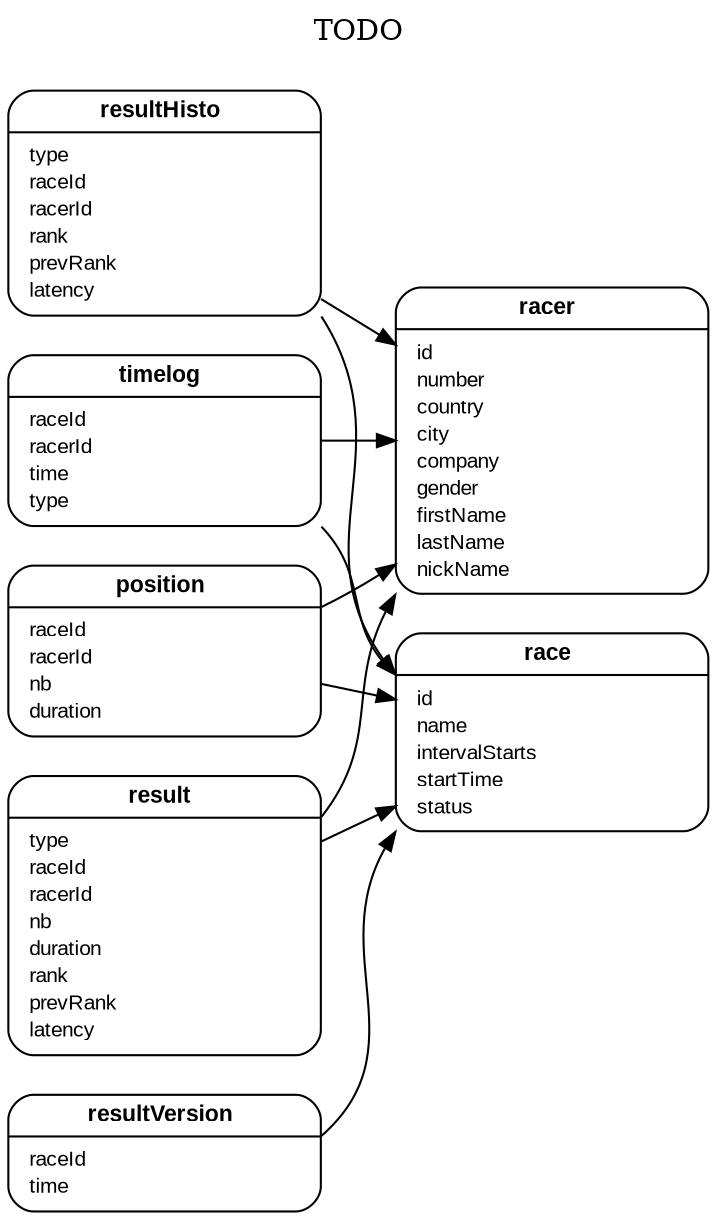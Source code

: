 digraph schema {
rankdir=LR
labelloc=t
node [
shape=Mrecord
fontsize=10
fontname="Arial"
]
edge [
arrowsize=0.9
]

label="TODO\n\n"


racer [
label=<
<table border="0" align="center" cellspacing="0.5" cellpadding="0" width="134">
 <tr><td align="center" valign="bottom" width="130"><font face="Arial Bold" point-size="11">racer</font></td></tr>
</table>
|
<table border="0" align="left" cellspacing="2" cellpadding="0" width="134">
 <tr><td align="left" width="130" port="id">id</td></tr>
 <tr><td align="left" width="130">number</td></tr>
 <tr><td align="left" width="130">country</td></tr>
 <tr><td align="left" width="130">city</td></tr>
 <tr><td align="left" width="130">company</td></tr>
 <tr><td align="left" width="130">gender</td></tr>
 <tr><td align="left" width="130">firstName</td></tr>
 <tr><td align="left" width="130">lastName</td></tr>
 <tr><td align="left" width="130">nickName</td></tr>

</table>>];

race [
label=<
<table border="0" align="center" cellspacing="0.5" cellpadding="0" width="134">
 <tr><td align="center" valign="bottom" width="130"><font face="Arial Bold" point-size="11">race</font></td></tr>
</table>
|
<table border="0" align="left" cellspacing="2" cellpadding="0" width="134">
 <tr><td align="left" width="130" port="id">id</td></tr>
 <tr><td align="left" width="130">name</td></tr>
 <tr><td align="left" width="130">intervalStarts</td></tr>
 <tr><td align="left" width="130">startTime</td></tr>
 <tr><td align="left" width="130">status</td></tr>

</table>>];

timelog [
label=<
<table border="0" align="center" cellspacing="0.5" cellpadding="0" width="134">
 <tr><td align="center" valign="bottom" width="130"><font face="Arial Bold" point-size="11">timelog</font></td></tr>
</table>
|
<table border="0" align="left" cellspacing="2" cellpadding="0" width="134">
 <tr><td align="left" width="130" port="raceId">raceId</td></tr>
 <tr><td align="left" width="130" port="racerId">racerId</td></tr>
 <tr><td align="left" width="130">time</td></tr>
 <tr><td align="left" width="130">type</td></tr>

</table>>];

position [
label=<
<table border="0" align="center" cellspacing="0.5" cellpadding="0" width="134">
 <tr><td align="center" valign="bottom" width="130"><font face="Arial Bold" point-size="11">position</font></td></tr>
</table>
|
<table border="0" align="left" cellspacing="2" cellpadding="0" width="134">
 <tr><td align="left" width="130" port="raceId">raceId</td></tr>
 <tr><td align="left" width="130" port="racerId">racerId</td></tr>
 <tr><td align="left" width="130">nb</td></tr>
 <tr><td align="left" width="130">duration</td></tr>

</table>>];

resultVersion [
label=<
<table border="0" align="center" cellspacing="0.5" cellpadding="0" width="134">
 <tr><td align="center" valign="bottom" width="130"><font face="Arial Bold" point-size="11">resultVersion</font></td></tr>
</table>
|
<table border="0" align="left" cellspacing="2" cellpadding="0" width="134">
 <tr><td align="left" width="130" port="raceId">raceId</td></tr>
 <tr><td align="left" width="130">time</td></tr>

</table>>];

result [
label=<
<table border="0" align="center" cellspacing="0.5" cellpadding="0" width="134">
 <tr><td align="center" valign="bottom" width="130"><font face="Arial Bold" point-size="11">result</font></td></tr>
</table>
|
<table border="0" align="left" cellspacing="2" cellpadding="0" width="134">
 <tr><td align="left" width="130">type</td></tr>
 <tr><td align="left" width="130" port="raceId">raceId</td></tr>
 <tr><td align="left" width="130" port="racerId">racerId</td></tr>
 <tr><td align="left" width="130">nb</td></tr>
 <tr><td align="left" width="130">duration</td></tr>
 <tr><td align="left" width="130">rank</td></tr>
 <tr><td align="left" width="130">prevRank</td></tr>
 <tr><td align="left" width="130">latency</td></tr>

</table>>];

resultHisto [
label=<
<table border="0" align="center" cellspacing="0.5" cellpadding="0" width="134">
 <tr><td align="center" valign="bottom" width="130"><font face="Arial Bold" point-size="11">resultHisto</font></td></tr>
</table>
|
<table border="0" align="left" cellspacing="2" cellpadding="0" width="134">
 <tr><td align="left" width="130">type</td></tr>
 <tr><td align="left" width="130" port="raceId">raceId</td></tr>
 <tr><td align="left" width="130" port="racerId">racerId</td></tr>
 <tr><td align="left" width="130">rank</td></tr>
 <tr><td align="left" width="130">prevRank</td></tr>
 <tr><td align="left" width="130">latency</td></tr>

</table>>];


timelog:racerId -> racer:id;
timelog:raceId -> race:id;
position:racerId -> racer:id;
position:raceId -> race:id;
resultVersion:raceId -> race:id;
result:racerId -> racer:id;
result:raceId -> race:id;
resultHisto:racerId -> racer:id;
resultHisto:raceId -> race:id;

}

